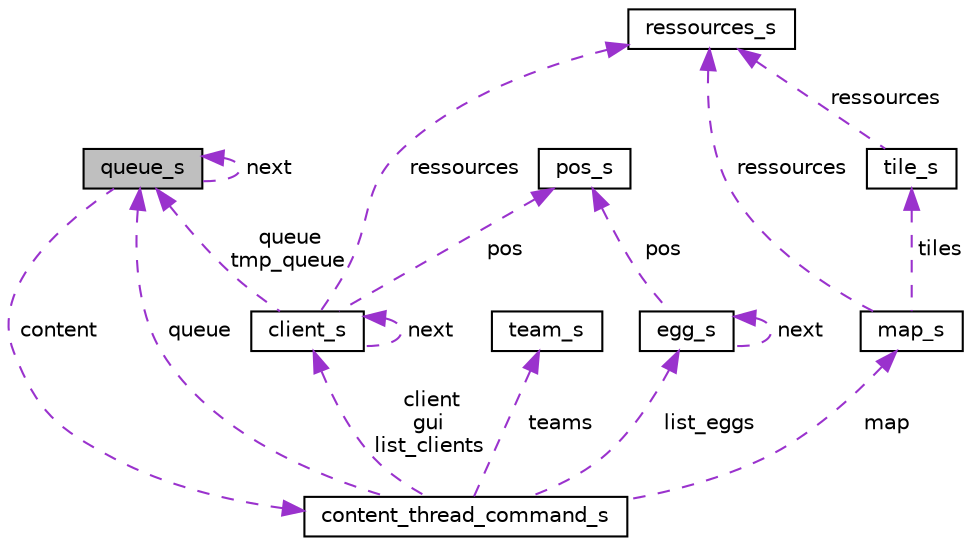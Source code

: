 digraph "queue_s"
{
 // LATEX_PDF_SIZE
  edge [fontname="Helvetica",fontsize="10",labelfontname="Helvetica",labelfontsize="10"];
  node [fontname="Helvetica",fontsize="10",shape=record];
  Node1 [label="queue_s",height=0.2,width=0.4,color="black", fillcolor="grey75", style="filled", fontcolor="black",tooltip="Structure representing a queue node. This structure represents a node in a queue. It contains a funct..."];
  Node1 -> Node1 [dir="back",color="darkorchid3",fontsize="10",style="dashed",label=" next" ,fontname="Helvetica"];
  Node2 -> Node1 [dir="back",color="darkorchid3",fontsize="10",style="dashed",label=" content" ,fontname="Helvetica"];
  Node2 [label="content_thread_command_s",height=0.2,width=0.4,color="black", fillcolor="white", style="filled",URL="$structcontent__thread__command__s.html",tooltip="Structure representing the content of a thread command. This structure represents the content of a th..."];
  Node3 -> Node2 [dir="back",color="darkorchid3",fontsize="10",style="dashed",label=" teams" ,fontname="Helvetica"];
  Node3 [label="team_s",height=0.2,width=0.4,color="black", fillcolor="white", style="filled",URL="$structteam__s.html",tooltip=" "];
  Node4 -> Node2 [dir="back",color="darkorchid3",fontsize="10",style="dashed",label=" client\ngui\nlist_clients" ,fontname="Helvetica"];
  Node4 [label="client_s",height=0.2,width=0.4,color="black", fillcolor="white", style="filled",URL="$structclient__s.html",tooltip="Structure representing a client This structure represents a client in the game and a pointer next to ..."];
  Node5 -> Node4 [dir="back",color="darkorchid3",fontsize="10",style="dashed",label=" pos" ,fontname="Helvetica"];
  Node5 [label="pos_s",height=0.2,width=0.4,color="black", fillcolor="white", style="filled",URL="$structpos__s.html",tooltip="Structure representing a position. This structure represents a position in a 2D space...."];
  Node4 -> Node4 [dir="back",color="darkorchid3",fontsize="10",style="dashed",label=" next" ,fontname="Helvetica"];
  Node1 -> Node4 [dir="back",color="darkorchid3",fontsize="10",style="dashed",label=" queue\ntmp_queue" ,fontname="Helvetica"];
  Node6 -> Node4 [dir="back",color="darkorchid3",fontsize="10",style="dashed",label=" ressources" ,fontname="Helvetica"];
  Node6 [label="ressources_s",height=0.2,width=0.4,color="black", fillcolor="white", style="filled",URL="$structressources__s.html",tooltip=" "];
  Node7 -> Node2 [dir="back",color="darkorchid3",fontsize="10",style="dashed",label=" list_eggs" ,fontname="Helvetica"];
  Node7 [label="egg_s",height=0.2,width=0.4,color="black", fillcolor="white", style="filled",URL="$structegg__s.html",tooltip="Structure representing an egg. This structure represents an egg in the game. It contains an integer i..."];
  Node5 -> Node7 [dir="back",color="darkorchid3",fontsize="10",style="dashed",label=" pos" ,fontname="Helvetica"];
  Node7 -> Node7 [dir="back",color="darkorchid3",fontsize="10",style="dashed",label=" next" ,fontname="Helvetica"];
  Node8 -> Node2 [dir="back",color="darkorchid3",fontsize="10",style="dashed",label=" map" ,fontname="Helvetica"];
  Node8 [label="map_s",height=0.2,width=0.4,color="black", fillcolor="white", style="filled",URL="$structmap__s.html",tooltip=" "];
  Node9 -> Node8 [dir="back",color="darkorchid3",fontsize="10",style="dashed",label=" tiles" ,fontname="Helvetica"];
  Node9 [label="tile_s",height=0.2,width=0.4,color="black", fillcolor="white", style="filled",URL="$structtile__s.html",tooltip=" "];
  Node6 -> Node9 [dir="back",color="darkorchid3",fontsize="10",style="dashed",label=" ressources" ,fontname="Helvetica"];
  Node6 -> Node8 [dir="back",color="darkorchid3",fontsize="10",style="dashed",label=" ressources" ,fontname="Helvetica"];
  Node1 -> Node2 [dir="back",color="darkorchid3",fontsize="10",style="dashed",label=" queue" ,fontname="Helvetica"];
}
